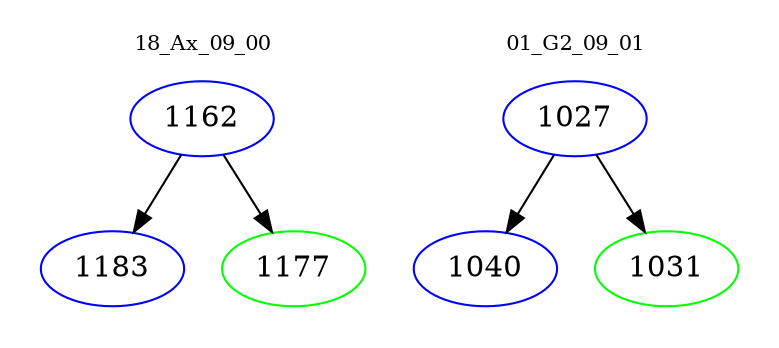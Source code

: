 digraph{
subgraph cluster_0 {
color = white
label = "18_Ax_09_00";
fontsize=10;
T0_1162 [label="1162", color="blue"]
T0_1162 -> T0_1183 [color="black"]
T0_1183 [label="1183", color="blue"]
T0_1162 -> T0_1177 [color="black"]
T0_1177 [label="1177", color="green"]
}
subgraph cluster_1 {
color = white
label = "01_G2_09_01";
fontsize=10;
T1_1027 [label="1027", color="blue"]
T1_1027 -> T1_1040 [color="black"]
T1_1040 [label="1040", color="blue"]
T1_1027 -> T1_1031 [color="black"]
T1_1031 [label="1031", color="green"]
}
}
